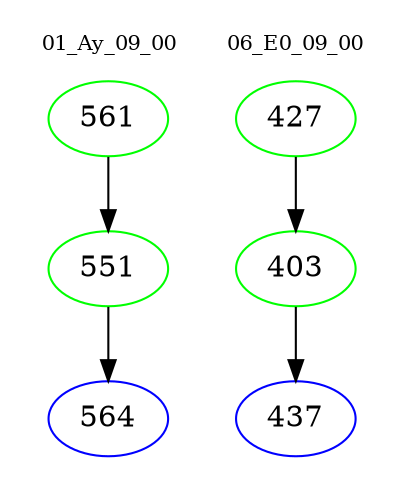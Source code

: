 digraph{
subgraph cluster_0 {
color = white
label = "01_Ay_09_00";
fontsize=10;
T0_561 [label="561", color="green"]
T0_561 -> T0_551 [color="black"]
T0_551 [label="551", color="green"]
T0_551 -> T0_564 [color="black"]
T0_564 [label="564", color="blue"]
}
subgraph cluster_1 {
color = white
label = "06_E0_09_00";
fontsize=10;
T1_427 [label="427", color="green"]
T1_427 -> T1_403 [color="black"]
T1_403 [label="403", color="green"]
T1_403 -> T1_437 [color="black"]
T1_437 [label="437", color="blue"]
}
}
